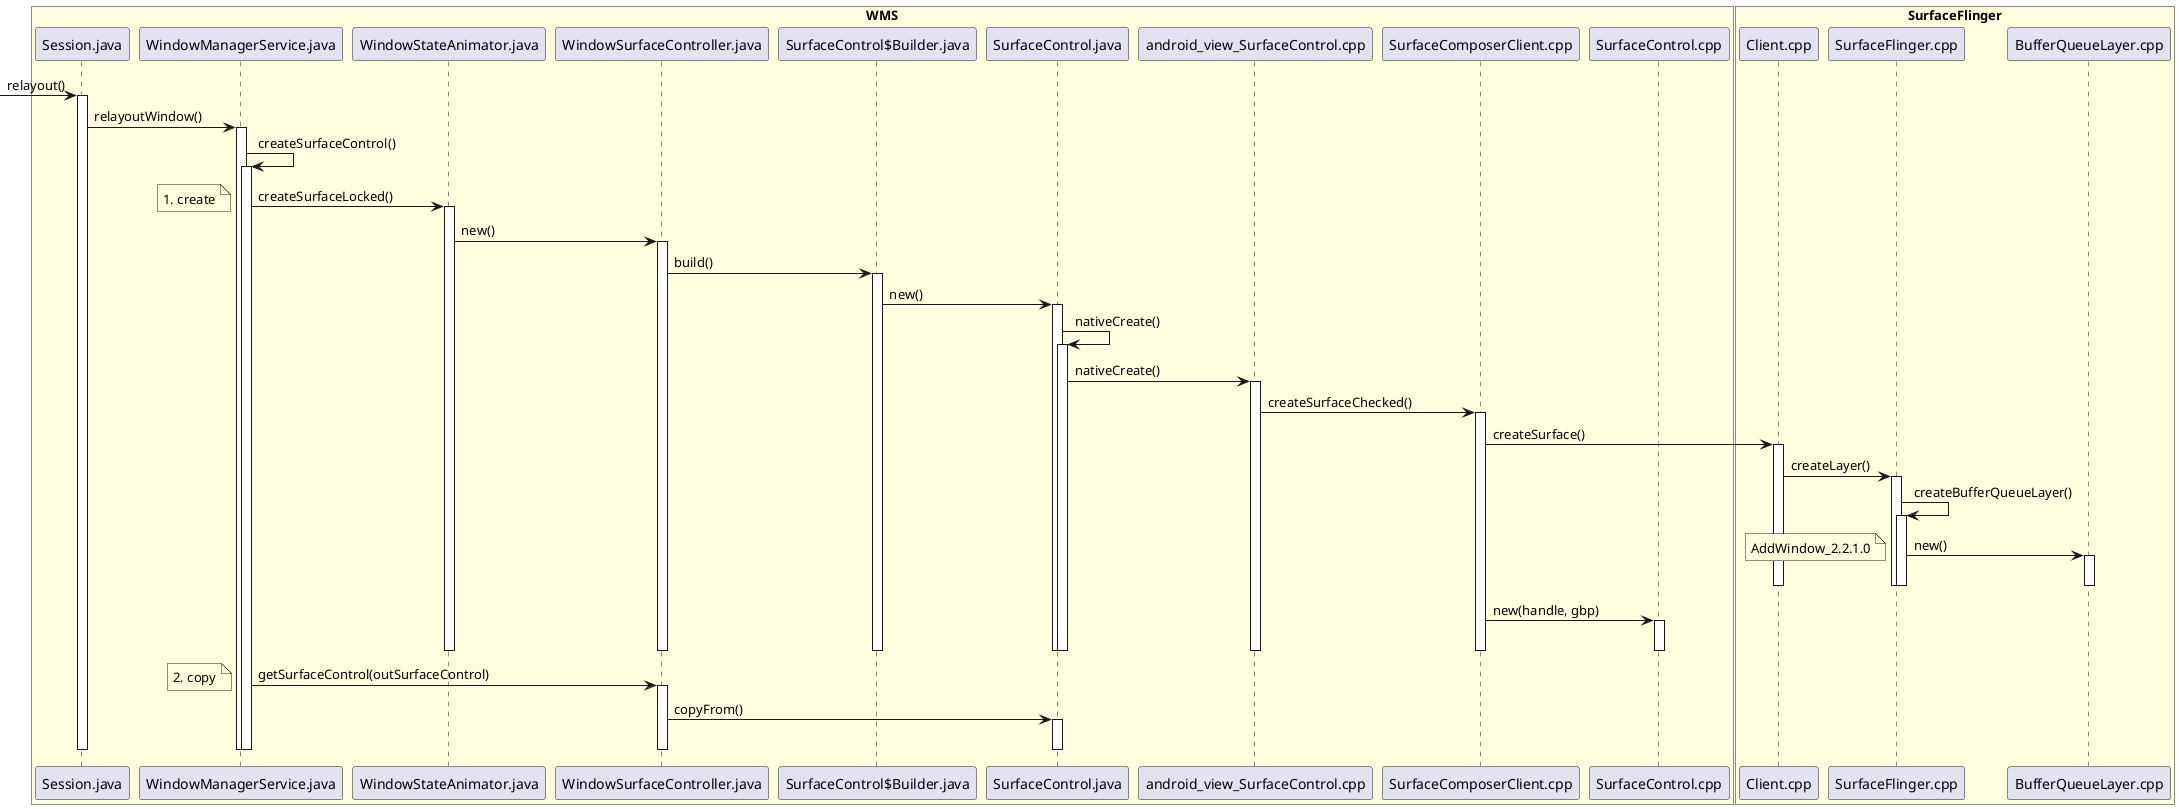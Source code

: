 @startuml

box "WMS" #LightYellow
participant Session.java
participant WindowManagerService.java
participant WindowStateAnimator.java
participant WindowSurfaceController.java
participant "SurfaceControl$Builder.java"
participant SurfaceControl.java
participant android_view_SurfaceControl.cpp
participant SurfaceComposerClient.cpp
participant SurfaceControl.cpp
participant SurfaceControl.cpp
end box

box "SurfaceFlinger" #LightYellow
participant Client.cpp
participant SurfaceFlinger.cpp
participant BufferQueueLayer.cpp
end box

->  Session.java : relayout()
activate Session.java
Session.java -> WindowManagerService.java: relayoutWindow()
activate WindowManagerService.java
WindowManagerService.java -> WindowManagerService.java: createSurfaceControl()
activate WindowManagerService.java
WindowManagerService.java -> WindowStateAnimator.java: createSurfaceLocked()
activate WindowStateAnimator.java
note left: 1. create
WindowStateAnimator.java -> WindowSurfaceController.java: new()
activate WindowSurfaceController.java
WindowSurfaceController.java -> "SurfaceControl$Builder.java": build()
activate "SurfaceControl$Builder.java"
"SurfaceControl$Builder.java" -> SurfaceControl.java: new()
activate SurfaceControl.java
SurfaceControl.java -> SurfaceControl.java: nativeCreate()
activate SurfaceControl.java
SurfaceControl.java -> android_view_SurfaceControl.cpp: nativeCreate()
activate android_view_SurfaceControl.cpp
android_view_SurfaceControl.cpp -> SurfaceComposerClient.cpp: createSurfaceChecked()
activate SurfaceComposerClient.cpp
SurfaceComposerClient.cpp -> Client.cpp: createSurface()
activate Client.cpp
Client.cpp -> SurfaceFlinger.cpp: createLayer()
activate SurfaceFlinger.cpp
SurfaceFlinger.cpp -> SurfaceFlinger.cpp: createBufferQueueLayer()
activate SurfaceFlinger.cpp
SurfaceFlinger.cpp -> BufferQueueLayer.cpp: new()
note left:AddWindow_2.2.1.0

activate BufferQueueLayer.cpp
deactivate BufferQueueLayer.cpp
deactivate SurfaceFlinger.cpp
deactivate SurfaceFlinger.cpp
deactivate Client.cpp
deactivate Client.cpp
SurfaceComposerClient.cpp -> SurfaceControl.cpp: new(handle, gbp)
activate SurfaceControl.cpp
deactivate SurfaceControl.cpp
deactivate SurfaceComposerClient.cpp
deactivate android_view_SurfaceControl.cpp
deactivate SurfaceControl.java
deactivate SurfaceControl.java
deactivate "SurfaceControl$Builder.java"
deactivate WindowSurfaceController.java
deactivate WindowStateAnimator.java

WindowManagerService.java -> WindowSurfaceController.java:getSurfaceControl(outSurfaceControl)
activate WindowSurfaceController.java
note left: 2. copy
WindowSurfaceController.java -> SurfaceControl.java:copyFrom()
activate SurfaceControl.java
deactivate SurfaceControl.java
deactivate WindowSurfaceController.java
deactivate WindowManagerService.java
deactivate WindowManagerService.java
deactivate Session.java

@enduml